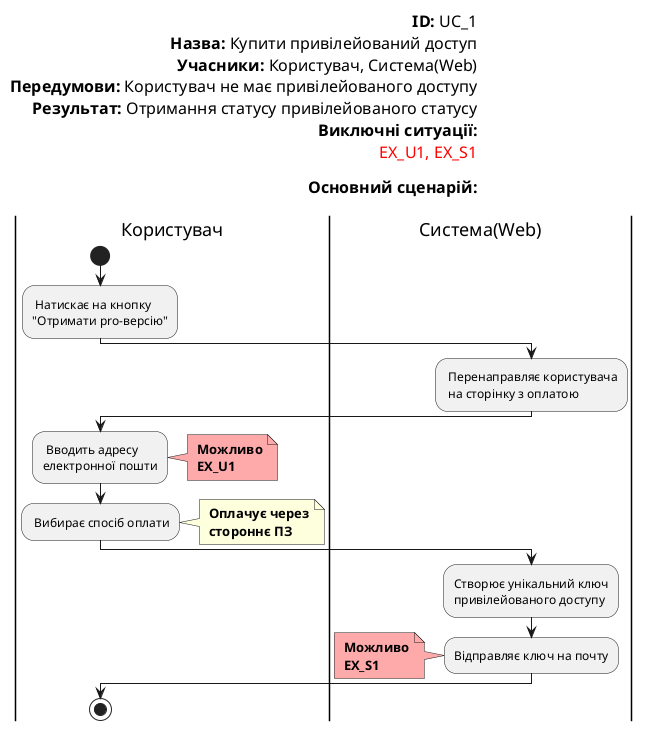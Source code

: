 @startuml

left header
<font color=000 size=16><b>ID:</b> UC_1
<font color=000 size=16><b>Назва:</b> Купити привілейований доступ
<font color=000 size=16><b>Учасники:</b> Користувач, Система(Web)
<font color=000 size=16><b>Передумови:</b> Користувач не має привілейованого доступу
<font color=000 size=16><b>Результат:</b> Отримання статусу привілейованого статусу
<font color=000 size=16><b>Виключні ситуації:</b>
<font color=red size=16>EX_U1, EX_S1

<font color=000 size=16><b>Основний сценарій:</b>

end header

|Користувач|
start
: Натискає на кнопку
"Отримати pro-версію";

|Система(Web)|
: Перенаправляє користувача
 на сторінку з оплатою;

|Користувач|
: Вводить адресу
електронної пошти;
note right #ffaaaa
<b> Можливо
<b> EX_U1
end note

: Вибирає спосіб оплати;
note right
<b> Оплачує через
<b> стороннє ПЗ
end note

|Система(Web)|
:Створює унікальний ключ
привілейованого доступу;

:Відправляє ключ на почту;
note left #ffaaaa
<b> Можливо
<b> EX_S1
end note

|Користувач|
stop;

@enduml
